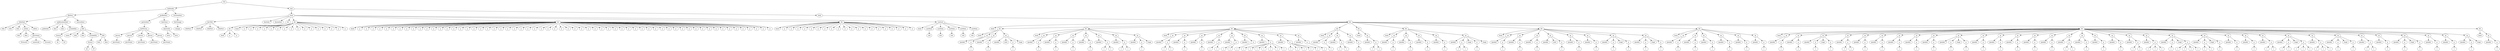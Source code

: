 digraph Tree {
	"t0" [label = "TEI"];
	"t1" [label = "teiHeader"];
	"t2" [label = "fileDesc"];
	"t3" [label = "titleStmt"];
	"t4" [label = "title"];
	"t5" [label = "title"];
	"t6" [label = "title"];
	"t7" [label = "author"];
	"t8" [label = "idno"];
	"t9" [label = "idno"];
	"t10" [label = "persName"];
	"t11" [label = "forename"];
	"t12" [label = "nameLink"];
	"t13" [label = "surname"];
	"t14" [label = "editor"];
	"t15" [label = "publicationStmt"];
	"t16" [label = "publisher"];
	"t17" [label = "idno"];
	"t18" [label = "idno"];
	"t19" [label = "availability"];
	"t20" [label = "licence"];
	"t21" [label = "ab"];
	"t22" [label = "ref"];
	"t23" [label = "sourceDesc"];
	"t24" [label = "bibl"];
	"t25" [label = "name"];
	"t26" [label = "idno"];
	"t27" [label = "idno"];
	"t28" [label = "availability"];
	"t29" [label = "licence"];
	"t30" [label = "ab"];
	"t31" [label = "ref"];
	"t32" [label = "bibl"];
	"t33" [label = "date"];
	"t34" [label = "idno"];
	"t35" [label = "profileDesc"];
	"t36" [label = "particDesc"];
	"t37" [label = "listPerson"];
	"t38" [label = "person"];
	"t39" [label = "persName"];
	"t40" [label = "person"];
	"t41" [label = "persName"];
	"t42" [label = "person"];
	"t43" [label = "persName"];
	"t44" [label = "person"];
	"t45" [label = "persName"];
	"t46" [label = "person"];
	"t47" [label = "persName"];
	"t48" [label = "textClass"];
	"t49" [label = "keywords"];
	"t50" [label = "term"];
	"t51" [label = "term"];
	"t52" [label = "revisionDesc"];
	"t53" [label = "listChange"];
	"t54" [label = "change"];
	"t55" [label = "text"];
	"t56" [label = "front"];
	"t57" [label = "docTitle"];
	"t58" [label = "titlePart"];
	"t59" [label = "titlePart"];
	"t60" [label = "titlePart"];
	"t61" [label = "titlePart"];
	"t62" [label = "docDate"];
	"t63" [label = "docAuthor"];
	"t64" [label = "div"];
	"t65" [label = "div"];
	"t66" [label = "head"];
	"t67" [label = "p"];
	"t68" [label = "p"];
	"t69" [label = "div"];
	"t70" [label = "head"];
	"t71" [label = "p"];
	"t72" [label = "p"];
	"t73" [label = "p"];
	"t74" [label = "p"];
	"t75" [label = "p"];
	"t76" [label = "p"];
	"t77" [label = "p"];
	"t78" [label = "p"];
	"t79" [label = "p"];
	"t80" [label = "p"];
	"t81" [label = "p"];
	"t82" [label = "p"];
	"t83" [label = "p"];
	"t84" [label = "p"];
	"t85" [label = "p"];
	"t86" [label = "p"];
	"t87" [label = "div"];
	"t88" [label = "head"];
	"t89" [label = "p"];
	"t90" [label = "p"];
	"t91" [label = "p"];
	"t92" [label = "p"];
	"t93" [label = "p"];
	"t94" [label = "p"];
	"t95" [label = "p"];
	"t96" [label = "p"];
	"t97" [label = "p"];
	"t98" [label = "p"];
	"t99" [label = "p"];
	"t100" [label = "p"];
	"t101" [label = "p"];
	"t102" [label = "p"];
	"t103" [label = "p"];
	"t104" [label = "p"];
	"t105" [label = "p"];
	"t106" [label = "p"];
	"t107" [label = "p"];
	"t108" [label = "p"];
	"t109" [label = "p"];
	"t110" [label = "p"];
	"t111" [label = "p"];
	"t112" [label = "p"];
	"t113" [label = "p"];
	"t114" [label = "p"];
	"t115" [label = "p"];
	"t116" [label = "p"];
	"t117" [label = "p"];
	"t118" [label = "p"];
	"t119" [label = "p"];
	"t120" [label = "p"];
	"t121" [label = "p"];
	"t122" [label = "p"];
	"t123" [label = "p"];
	"t124" [label = "p"];
	"t125" [label = "p"];
	"t126" [label = "p"];
	"t127" [label = "p"];
	"t128" [label = "p"];
	"t129" [label = "p"];
	"t130" [label = "p"];
	"t131" [label = "p"];
	"t132" [label = "p"];
	"t133" [label = "p"];
	"t134" [label = "p"];
	"t135" [label = "p"];
	"t136" [label = "p"];
	"t137" [label = "p"];
	"t138" [label = "p"];
	"t139" [label = "p"];
	"t140" [label = "p"];
	"t141" [label = "p"];
	"t142" [label = "p"];
	"t143" [label = "p"];
	"t144" [label = "p"];
	"t145" [label = "p"];
	"t146" [label = "p"];
	"t147" [label = "p"];
	"t148" [label = "p"];
	"t149" [label = "p"];
	"t150" [label = "p"];
	"t151" [label = "div"];
	"t152" [label = "head"];
	"t153" [label = "p"];
	"t154" [label = "p"];
	"t155" [label = "p"];
	"t156" [label = "p"];
	"t157" [label = "p"];
	"t158" [label = "p"];
	"t159" [label = "p"];
	"t160" [label = "p"];
	"t161" [label = "p"];
	"t162" [label = "p"];
	"t163" [label = "p"];
	"t164" [label = "p"];
	"t165" [label = "p"];
	"t166" [label = "p"];
	"t167" [label = "p"];
	"t168" [label = "p"];
	"t169" [label = "p"];
	"t170" [label = "p"];
	"t171" [label = "p"];
	"t172" [label = "p"];
	"t173" [label = "castList"];
	"t174" [label = "head"];
	"t175" [label = "castItem"];
	"t176" [label = "role"];
	"t177" [label = "castItem"];
	"t178" [label = "role"];
	"t179" [label = "castItem"];
	"t180" [label = "role"];
	"t181" [label = "castItem"];
	"t182" [label = "role"];
	"t183" [label = "castItem"];
	"t184" [label = "role"];
	"t185" [label = "body"];
	"t186" [label = "div"];
	"t187" [label = "head"];
	"t188" [label = "div"];
	"t189" [label = "head"];
	"t190" [label = "sp"];
	"t191" [label = "speaker"];
	"t192" [label = "p"];
	"t193" [label = "s"];
	"t194" [label = "sp"];
	"t195" [label = "speaker"];
	"t196" [label = "p"];
	"t197" [label = "s"];
	"t198" [label = "sp"];
	"t199" [label = "speaker"];
	"t200" [label = "note"];
	"t201" [label = "p"];
	"t202" [label = "s"];
	"t203" [label = "stage"];
	"t204" [label = "div"];
	"t205" [label = "head"];
	"t206" [label = "sp"];
	"t207" [label = "speaker"];
	"t208" [label = "p"];
	"t209" [label = "s"];
	"t210" [label = "sp"];
	"t211" [label = "speaker"];
	"t212" [label = "p"];
	"t213" [label = "s"];
	"t214" [label = "sp"];
	"t215" [label = "speaker"];
	"t216" [label = "p"];
	"t217" [label = "s"];
	"t218" [label = "sp"];
	"t219" [label = "speaker"];
	"t220" [label = "p"];
	"t221" [label = "s"];
	"t222" [label = "sp"];
	"t223" [label = "speaker"];
	"t224" [label = "p"];
	"t225" [label = "s"];
	"t226" [label = "s"];
	"t227" [label = "sp"];
	"t228" [label = "speaker"];
	"t229" [label = "p"];
	"t230" [label = "s"];
	"t231" [label = "s"];
	"t232" [label = "sp"];
	"t233" [label = "speaker"];
	"t234" [label = "p"];
	"t235" [label = "s"];
	"t236" [label = "stage"];
	"t237" [label = "div"];
	"t238" [label = "head"];
	"t239" [label = "sp"];
	"t240" [label = "speaker"];
	"t241" [label = "p"];
	"t242" [label = "s"];
	"t243" [label = "s"];
	"t244" [label = "sp"];
	"t245" [label = "speaker"];
	"t246" [label = "p"];
	"t247" [label = "s"];
	"t248" [label = "sp"];
	"t249" [label = "speaker"];
	"t250" [label = "p"];
	"t251" [label = "s"];
	"t252" [label = "sp"];
	"t253" [label = "speaker"];
	"t254" [label = "p"];
	"t255" [label = "s"];
	"t256" [label = "s"];
	"t257" [label = "sp"];
	"t258" [label = "speaker"];
	"t259" [label = "p"];
	"t260" [label = "s"];
	"t261" [label = "s"];
	"t262" [label = "sp"];
	"t263" [label = "speaker"];
	"t264" [label = "p"];
	"t265" [label = "s"];
	"t266" [label = "sp"];
	"t267" [label = "speaker"];
	"t268" [label = "p"];
	"t269" [label = "s"];
	"t270" [label = "s"];
	"t271" [label = "s"];
	"t272" [label = "s"];
	"t273" [label = "s"];
	"t274" [label = "s"];
	"t275" [label = "s"];
	"t276" [label = "sp"];
	"t277" [label = "speaker"];
	"t278" [label = "p"];
	"t279" [label = "s"];
	"t280" [label = "s"];
	"t281" [label = "s"];
	"t282" [label = "s"];
	"t283" [label = "s"];
	"t284" [label = "sp"];
	"t285" [label = "speaker"];
	"t286" [label = "p"];
	"t287" [label = "s"];
	"t288" [label = "div"];
	"t289" [label = "head"];
	"t290" [label = "sp"];
	"t291" [label = "speaker"];
	"t292" [label = "p"];
	"t293" [label = "s"];
	"t294" [label = "sp"];
	"t295" [label = "speaker"];
	"t296" [label = "p"];
	"t297" [label = "s"];
	"t298" [label = "s"];
	"t299" [label = "sp"];
	"t300" [label = "speaker"];
	"t301" [label = "p"];
	"t302" [label = "s"];
	"t303" [label = "div"];
	"t304" [label = "head"];
	"t305" [label = "sp"];
	"t306" [label = "speaker"];
	"t307" [label = "p"];
	"t308" [label = "s"];
	"t309" [label = "s"];
	"t310" [label = "div"];
	"t311" [label = "head"];
	"t312" [label = "sp"];
	"t313" [label = "speaker"];
	"t314" [label = "p"];
	"t315" [label = "s"];
	"t316" [label = "sp"];
	"t317" [label = "speaker"];
	"t318" [label = "p"];
	"t319" [label = "s"];
	"t320" [label = "sp"];
	"t321" [label = "speaker"];
	"t322" [label = "p"];
	"t323" [label = "s"];
	"t324" [label = "sp"];
	"t325" [label = "speaker"];
	"t326" [label = "p"];
	"t327" [label = "s"];
	"t328" [label = "sp"];
	"t329" [label = "speaker"];
	"t330" [label = "p"];
	"t331" [label = "s"];
	"t332" [label = "s"];
	"t333" [label = "stage"];
	"t334" [label = "p"];
	"t335" [label = "s"];
	"t336" [label = "stage"];
	"t337" [label = "div"];
	"t338" [label = "head"];
	"t339" [label = "sp"];
	"t340" [label = "speaker"];
	"t341" [label = "p"];
	"t342" [label = "s"];
	"t343" [label = "sp"];
	"t344" [label = "speaker"];
	"t345" [label = "p"];
	"t346" [label = "s"];
	"t347" [label = "sp"];
	"t348" [label = "speaker"];
	"t349" [label = "p"];
	"t350" [label = "s"];
	"t351" [label = "sp"];
	"t352" [label = "speaker"];
	"t353" [label = "note"];
	"t354" [label = "p"];
	"t355" [label = "s"];
	"t356" [label = "sp"];
	"t357" [label = "speaker"];
	"t358" [label = "p"];
	"t359" [label = "s"];
	"t360" [label = "sp"];
	"t361" [label = "speaker"];
	"t362" [label = "p"];
	"t363" [label = "s"];
	"t364" [label = "sp"];
	"t365" [label = "speaker"];
	"t366" [label = "p"];
	"t367" [label = "s"];
	"t368" [label = "stage"];
	"t369" [label = "p"];
	"t370" [label = "s"];
	"t371" [label = "sp"];
	"t372" [label = "speaker"];
	"t373" [label = "p"];
	"t374" [label = "s"];
	"t375" [label = "stage"];
	"t376" [label = "p"];
	"t377" [label = "s"];
	"t378" [label = "div"];
	"t379" [label = "head"];
	"t380" [label = "sp"];
	"t381" [label = "speaker"];
	"t382" [label = "p"];
	"t383" [label = "s"];
	"t384" [label = "sp"];
	"t385" [label = "speaker"];
	"t386" [label = "p"];
	"t387" [label = "s"];
	"t388" [label = "sp"];
	"t389" [label = "speaker"];
	"t390" [label = "p"];
	"t391" [label = "s"];
	"t392" [label = "sp"];
	"t393" [label = "speaker"];
	"t394" [label = "p"];
	"t395" [label = "s"];
	"t396" [label = "sp"];
	"t397" [label = "speaker"];
	"t398" [label = "p"];
	"t399" [label = "s"];
	"t400" [label = "sp"];
	"t401" [label = "speaker"];
	"t402" [label = "p"];
	"t403" [label = "s"];
	"t404" [label = "div"];
	"t405" [label = "head"];
	"t406" [label = "sp"];
	"t407" [label = "speaker"];
	"t408" [label = "p"];
	"t409" [label = "s"];
	"t410" [label = "sp"];
	"t411" [label = "speaker"];
	"t412" [label = "p"];
	"t413" [label = "s"];
	"t414" [label = "sp"];
	"t415" [label = "speaker"];
	"t416" [label = "p"];
	"t417" [label = "s"];
	"t418" [label = "stage"];
	"t419" [label = "p"];
	"t420" [label = "s"];
	"t421" [label = "sp"];
	"t422" [label = "speaker"];
	"t423" [label = "p"];
	"t424" [label = "s"];
	"t425" [label = "s"];
	"t426" [label = "sp"];
	"t427" [label = "speaker"];
	"t428" [label = "p"];
	"t429" [label = "s"];
	"t430" [label = "sp"];
	"t431" [label = "speaker"];
	"t432" [label = "p"];
	"t433" [label = "s"];
	"t434" [label = "sp"];
	"t435" [label = "speaker"];
	"t436" [label = "p"];
	"t437" [label = "s"];
	"t438" [label = "sp"];
	"t439" [label = "speaker"];
	"t440" [label = "p"];
	"t441" [label = "s"];
	"t442" [label = "sp"];
	"t443" [label = "speaker"];
	"t444" [label = "p"];
	"t445" [label = "s"];
	"t446" [label = "sp"];
	"t447" [label = "speaker"];
	"t448" [label = "p"];
	"t449" [label = "s"];
	"t450" [label = "stage"];
	"t451" [label = "p"];
	"t452" [label = "s"];
	"t453" [label = "sp"];
	"t454" [label = "speaker"];
	"t455" [label = "p"];
	"t456" [label = "s"];
	"t457" [label = "sp"];
	"t458" [label = "speaker"];
	"t459" [label = "p"];
	"t460" [label = "s"];
	"t461" [label = "sp"];
	"t462" [label = "speaker"];
	"t463" [label = "p"];
	"t464" [label = "s"];
	"t465" [label = "sp"];
	"t466" [label = "speaker"];
	"t467" [label = "p"];
	"t468" [label = "s"];
	"t469" [label = "sp"];
	"t470" [label = "speaker"];
	"t471" [label = "p"];
	"t472" [label = "s"];
	"t473" [label = "sp"];
	"t474" [label = "speaker"];
	"t475" [label = "p"];
	"t476" [label = "s"];
	"t477" [label = "s"];
	"t478" [label = "sp"];
	"t479" [label = "speaker"];
	"t480" [label = "p"];
	"t481" [label = "s"];
	"t482" [label = "sp"];
	"t483" [label = "speaker"];
	"t484" [label = "p"];
	"t485" [label = "s"];
	"t486" [label = "sp"];
	"t487" [label = "speaker"];
	"t488" [label = "p"];
	"t489" [label = "s"];
	"t490" [label = "sp"];
	"t491" [label = "speaker"];
	"t492" [label = "p"];
	"t493" [label = "s"];
	"t494" [label = "s"];
	"t495" [label = "sp"];
	"t496" [label = "speaker"];
	"t497" [label = "p"];
	"t498" [label = "s"];
	"t499" [label = "s"];
	"t500" [label = "s"];
	"t501" [label = "sp"];
	"t502" [label = "speaker"];
	"t503" [label = "p"];
	"t504" [label = "s"];
	"t505" [label = "stage"];
	"t506" [label = "p"];
	"t507" [label = "s"];
	"t508" [label = "s"];
	"t509" [label = "s"];
	"t510" [label = "s"];
	"t511" [label = "sp"];
	"t512" [label = "speaker"];
	"t513" [label = "p"];
	"t514" [label = "s"];
	"t515" [label = "s"];
	"t516" [label = "stage"];
	"t517" [label = "p"];
	"t518" [label = "s"];
	"t519" [label = "sp"];
	"t520" [label = "speaker"];
	"t521" [label = "p"];
	"t522" [label = "s"];
	"t523" [label = "sp"];
	"t524" [label = "speaker"];
	"t525" [label = "p"];
	"t526" [label = "s"];
	"t527" [label = "sp"];
	"t528" [label = "speaker"];
	"t529" [label = "p"];
	"t530" [label = "s"];
	"t531" [label = "s"];
	"t532" [label = "sp"];
	"t533" [label = "speaker"];
	"t534" [label = "p"];
	"t535" [label = "s"];
	"t536" [label = "s"];
	"t537" [label = "stage"];
	"t538" [label = "p"];
	"t539" [label = "s"];
	"t540" [label = "s"];
	"t541" [label = "s"];
	"t542" [label = "sp"];
	"t543" [label = "speaker"];
	"t544" [label = "p"];
	"t545" [label = "s"];
	"t546" [label = "s"];
	"t547" [label = "s"];
	"t548" [label = "sp"];
	"t549" [label = "speaker"];
	"t550" [label = "p"];
	"t551" [label = "s"];
	"t552" [label = "stage"];
	"t553" [label = "p"];
	"t554" [label = "s"];
	"t555" [label = "sp"];
	"t556" [label = "speaker"];
	"t557" [label = "p"];
	"t558" [label = "s"];
	"t559" [label = "s"];
	"t560" [label = "sp"];
	"t561" [label = "speaker"];
	"t562" [label = "p"];
	"t563" [label = "s"];
	"t564" [label = "sp"];
	"t565" [label = "speaker"];
	"t566" [label = "p"];
	"t567" [label = "s"];
	"t568" [label = "stage"];
	"t569" [label = "p"];
	"t570" [label = "s"];
	"t571" [label = "sp"];
	"t572" [label = "speaker"];
	"t573" [label = "p"];
	"t574" [label = "s"];
	"t575" [label = "sp"];
	"t576" [label = "speaker"];
	"t577" [label = "p"];
	"t578" [label = "s"];
	"t579" [label = "sp"];
	"t580" [label = "speaker"];
	"t581" [label = "p"];
	"t582" [label = "s"];
	"t583" [label = "stage"];
	"t584" [label = "div"];
	"t585" [label = "head"];
	"t586" [label = "sp"];
	"t587" [label = "speaker"];
	"t588" [label = "p"];
	"t589" [label = "s"];
	"t0" -> "t1";
	"t1" -> "t2";
	"t2" -> "t3";
	"t3" -> "t4";
	"t3" -> "t5";
	"t3" -> "t6";
	"t3" -> "t7";
	"t7" -> "t8";
	"t7" -> "t9";
	"t7" -> "t10";
	"t10" -> "t11";
	"t10" -> "t12";
	"t10" -> "t13";
	"t3" -> "t14";
	"t2" -> "t15";
	"t15" -> "t16";
	"t15" -> "t17";
	"t15" -> "t18";
	"t15" -> "t19";
	"t19" -> "t20";
	"t20" -> "t21";
	"t20" -> "t22";
	"t2" -> "t23";
	"t23" -> "t24";
	"t24" -> "t25";
	"t24" -> "t26";
	"t24" -> "t27";
	"t24" -> "t28";
	"t28" -> "t29";
	"t29" -> "t30";
	"t29" -> "t31";
	"t24" -> "t32";
	"t32" -> "t33";
	"t32" -> "t34";
	"t1" -> "t35";
	"t35" -> "t36";
	"t36" -> "t37";
	"t37" -> "t38";
	"t38" -> "t39";
	"t37" -> "t40";
	"t40" -> "t41";
	"t37" -> "t42";
	"t42" -> "t43";
	"t37" -> "t44";
	"t44" -> "t45";
	"t37" -> "t46";
	"t46" -> "t47";
	"t35" -> "t48";
	"t48" -> "t49";
	"t49" -> "t50";
	"t49" -> "t51";
	"t1" -> "t52";
	"t52" -> "t53";
	"t53" -> "t54";
	"t0" -> "t55";
	"t55" -> "t56";
	"t56" -> "t57";
	"t57" -> "t58";
	"t57" -> "t59";
	"t57" -> "t60";
	"t57" -> "t61";
	"t56" -> "t62";
	"t56" -> "t63";
	"t56" -> "t64";
	"t64" -> "t65";
	"t65" -> "t66";
	"t65" -> "t67";
	"t65" -> "t68";
	"t56" -> "t69";
	"t69" -> "t70";
	"t69" -> "t71";
	"t69" -> "t72";
	"t69" -> "t73";
	"t69" -> "t74";
	"t69" -> "t75";
	"t69" -> "t76";
	"t69" -> "t77";
	"t69" -> "t78";
	"t69" -> "t79";
	"t69" -> "t80";
	"t69" -> "t81";
	"t69" -> "t82";
	"t69" -> "t83";
	"t69" -> "t84";
	"t69" -> "t85";
	"t69" -> "t86";
	"t56" -> "t87";
	"t87" -> "t88";
	"t87" -> "t89";
	"t87" -> "t90";
	"t87" -> "t91";
	"t87" -> "t92";
	"t87" -> "t93";
	"t87" -> "t94";
	"t87" -> "t95";
	"t87" -> "t96";
	"t87" -> "t97";
	"t87" -> "t98";
	"t87" -> "t99";
	"t87" -> "t100";
	"t87" -> "t101";
	"t87" -> "t102";
	"t87" -> "t103";
	"t87" -> "t104";
	"t87" -> "t105";
	"t87" -> "t106";
	"t87" -> "t107";
	"t87" -> "t108";
	"t87" -> "t109";
	"t87" -> "t110";
	"t87" -> "t111";
	"t87" -> "t112";
	"t87" -> "t113";
	"t87" -> "t114";
	"t87" -> "t115";
	"t87" -> "t116";
	"t87" -> "t117";
	"t87" -> "t118";
	"t87" -> "t119";
	"t87" -> "t120";
	"t87" -> "t121";
	"t87" -> "t122";
	"t87" -> "t123";
	"t87" -> "t124";
	"t87" -> "t125";
	"t87" -> "t126";
	"t87" -> "t127";
	"t87" -> "t128";
	"t87" -> "t129";
	"t87" -> "t130";
	"t87" -> "t131";
	"t87" -> "t132";
	"t87" -> "t133";
	"t87" -> "t134";
	"t87" -> "t135";
	"t87" -> "t136";
	"t87" -> "t137";
	"t87" -> "t138";
	"t87" -> "t139";
	"t87" -> "t140";
	"t87" -> "t141";
	"t87" -> "t142";
	"t87" -> "t143";
	"t87" -> "t144";
	"t87" -> "t145";
	"t87" -> "t146";
	"t87" -> "t147";
	"t87" -> "t148";
	"t87" -> "t149";
	"t87" -> "t150";
	"t56" -> "t151";
	"t151" -> "t152";
	"t151" -> "t153";
	"t151" -> "t154";
	"t151" -> "t155";
	"t151" -> "t156";
	"t151" -> "t157";
	"t151" -> "t158";
	"t151" -> "t159";
	"t151" -> "t160";
	"t151" -> "t161";
	"t151" -> "t162";
	"t151" -> "t163";
	"t151" -> "t164";
	"t151" -> "t165";
	"t151" -> "t166";
	"t151" -> "t167";
	"t151" -> "t168";
	"t151" -> "t169";
	"t151" -> "t170";
	"t151" -> "t171";
	"t151" -> "t172";
	"t56" -> "t173";
	"t173" -> "t174";
	"t173" -> "t175";
	"t175" -> "t176";
	"t173" -> "t177";
	"t177" -> "t178";
	"t173" -> "t179";
	"t179" -> "t180";
	"t173" -> "t181";
	"t181" -> "t182";
	"t173" -> "t183";
	"t183" -> "t184";
	"t55" -> "t185";
	"t185" -> "t186";
	"t186" -> "t187";
	"t186" -> "t188";
	"t188" -> "t189";
	"t188" -> "t190";
	"t190" -> "t191";
	"t190" -> "t192";
	"t192" -> "t193";
	"t188" -> "t194";
	"t194" -> "t195";
	"t194" -> "t196";
	"t196" -> "t197";
	"t188" -> "t198";
	"t198" -> "t199";
	"t198" -> "t200";
	"t198" -> "t201";
	"t201" -> "t202";
	"t198" -> "t203";
	"t186" -> "t204";
	"t204" -> "t205";
	"t204" -> "t206";
	"t206" -> "t207";
	"t206" -> "t208";
	"t208" -> "t209";
	"t204" -> "t210";
	"t210" -> "t211";
	"t210" -> "t212";
	"t212" -> "t213";
	"t204" -> "t214";
	"t214" -> "t215";
	"t214" -> "t216";
	"t216" -> "t217";
	"t204" -> "t218";
	"t218" -> "t219";
	"t218" -> "t220";
	"t220" -> "t221";
	"t204" -> "t222";
	"t222" -> "t223";
	"t222" -> "t224";
	"t224" -> "t225";
	"t224" -> "t226";
	"t204" -> "t227";
	"t227" -> "t228";
	"t227" -> "t229";
	"t229" -> "t230";
	"t229" -> "t231";
	"t204" -> "t232";
	"t232" -> "t233";
	"t232" -> "t234";
	"t234" -> "t235";
	"t232" -> "t236";
	"t186" -> "t237";
	"t237" -> "t238";
	"t237" -> "t239";
	"t239" -> "t240";
	"t239" -> "t241";
	"t241" -> "t242";
	"t241" -> "t243";
	"t237" -> "t244";
	"t244" -> "t245";
	"t244" -> "t246";
	"t246" -> "t247";
	"t237" -> "t248";
	"t248" -> "t249";
	"t248" -> "t250";
	"t250" -> "t251";
	"t237" -> "t252";
	"t252" -> "t253";
	"t252" -> "t254";
	"t254" -> "t255";
	"t254" -> "t256";
	"t237" -> "t257";
	"t257" -> "t258";
	"t257" -> "t259";
	"t259" -> "t260";
	"t259" -> "t261";
	"t237" -> "t262";
	"t262" -> "t263";
	"t262" -> "t264";
	"t264" -> "t265";
	"t237" -> "t266";
	"t266" -> "t267";
	"t266" -> "t268";
	"t268" -> "t269";
	"t268" -> "t270";
	"t268" -> "t271";
	"t268" -> "t272";
	"t268" -> "t273";
	"t268" -> "t274";
	"t268" -> "t275";
	"t237" -> "t276";
	"t276" -> "t277";
	"t276" -> "t278";
	"t278" -> "t279";
	"t278" -> "t280";
	"t278" -> "t281";
	"t278" -> "t282";
	"t278" -> "t283";
	"t237" -> "t284";
	"t284" -> "t285";
	"t284" -> "t286";
	"t286" -> "t287";
	"t186" -> "t288";
	"t288" -> "t289";
	"t288" -> "t290";
	"t290" -> "t291";
	"t290" -> "t292";
	"t292" -> "t293";
	"t288" -> "t294";
	"t294" -> "t295";
	"t294" -> "t296";
	"t296" -> "t297";
	"t296" -> "t298";
	"t288" -> "t299";
	"t299" -> "t300";
	"t299" -> "t301";
	"t301" -> "t302";
	"t186" -> "t303";
	"t303" -> "t304";
	"t303" -> "t305";
	"t305" -> "t306";
	"t305" -> "t307";
	"t307" -> "t308";
	"t307" -> "t309";
	"t186" -> "t310";
	"t310" -> "t311";
	"t310" -> "t312";
	"t312" -> "t313";
	"t312" -> "t314";
	"t314" -> "t315";
	"t310" -> "t316";
	"t316" -> "t317";
	"t316" -> "t318";
	"t318" -> "t319";
	"t310" -> "t320";
	"t320" -> "t321";
	"t320" -> "t322";
	"t322" -> "t323";
	"t310" -> "t324";
	"t324" -> "t325";
	"t324" -> "t326";
	"t326" -> "t327";
	"t310" -> "t328";
	"t328" -> "t329";
	"t328" -> "t330";
	"t330" -> "t331";
	"t330" -> "t332";
	"t328" -> "t333";
	"t328" -> "t334";
	"t334" -> "t335";
	"t328" -> "t336";
	"t186" -> "t337";
	"t337" -> "t338";
	"t337" -> "t339";
	"t339" -> "t340";
	"t339" -> "t341";
	"t341" -> "t342";
	"t337" -> "t343";
	"t343" -> "t344";
	"t343" -> "t345";
	"t345" -> "t346";
	"t337" -> "t347";
	"t347" -> "t348";
	"t347" -> "t349";
	"t349" -> "t350";
	"t337" -> "t351";
	"t351" -> "t352";
	"t351" -> "t353";
	"t351" -> "t354";
	"t354" -> "t355";
	"t337" -> "t356";
	"t356" -> "t357";
	"t356" -> "t358";
	"t358" -> "t359";
	"t337" -> "t360";
	"t360" -> "t361";
	"t360" -> "t362";
	"t362" -> "t363";
	"t337" -> "t364";
	"t364" -> "t365";
	"t364" -> "t366";
	"t366" -> "t367";
	"t364" -> "t368";
	"t364" -> "t369";
	"t369" -> "t370";
	"t337" -> "t371";
	"t371" -> "t372";
	"t371" -> "t373";
	"t373" -> "t374";
	"t371" -> "t375";
	"t371" -> "t376";
	"t376" -> "t377";
	"t186" -> "t378";
	"t378" -> "t379";
	"t378" -> "t380";
	"t380" -> "t381";
	"t380" -> "t382";
	"t382" -> "t383";
	"t378" -> "t384";
	"t384" -> "t385";
	"t384" -> "t386";
	"t386" -> "t387";
	"t378" -> "t388";
	"t388" -> "t389";
	"t388" -> "t390";
	"t390" -> "t391";
	"t378" -> "t392";
	"t392" -> "t393";
	"t392" -> "t394";
	"t394" -> "t395";
	"t378" -> "t396";
	"t396" -> "t397";
	"t396" -> "t398";
	"t398" -> "t399";
	"t378" -> "t400";
	"t400" -> "t401";
	"t400" -> "t402";
	"t402" -> "t403";
	"t186" -> "t404";
	"t404" -> "t405";
	"t404" -> "t406";
	"t406" -> "t407";
	"t406" -> "t408";
	"t408" -> "t409";
	"t404" -> "t410";
	"t410" -> "t411";
	"t410" -> "t412";
	"t412" -> "t413";
	"t404" -> "t414";
	"t414" -> "t415";
	"t414" -> "t416";
	"t416" -> "t417";
	"t414" -> "t418";
	"t414" -> "t419";
	"t419" -> "t420";
	"t404" -> "t421";
	"t421" -> "t422";
	"t421" -> "t423";
	"t423" -> "t424";
	"t423" -> "t425";
	"t404" -> "t426";
	"t426" -> "t427";
	"t426" -> "t428";
	"t428" -> "t429";
	"t404" -> "t430";
	"t430" -> "t431";
	"t430" -> "t432";
	"t432" -> "t433";
	"t404" -> "t434";
	"t434" -> "t435";
	"t434" -> "t436";
	"t436" -> "t437";
	"t404" -> "t438";
	"t438" -> "t439";
	"t438" -> "t440";
	"t440" -> "t441";
	"t404" -> "t442";
	"t442" -> "t443";
	"t442" -> "t444";
	"t444" -> "t445";
	"t404" -> "t446";
	"t446" -> "t447";
	"t446" -> "t448";
	"t448" -> "t449";
	"t446" -> "t450";
	"t446" -> "t451";
	"t451" -> "t452";
	"t404" -> "t453";
	"t453" -> "t454";
	"t453" -> "t455";
	"t455" -> "t456";
	"t404" -> "t457";
	"t457" -> "t458";
	"t457" -> "t459";
	"t459" -> "t460";
	"t404" -> "t461";
	"t461" -> "t462";
	"t461" -> "t463";
	"t463" -> "t464";
	"t404" -> "t465";
	"t465" -> "t466";
	"t465" -> "t467";
	"t467" -> "t468";
	"t404" -> "t469";
	"t469" -> "t470";
	"t469" -> "t471";
	"t471" -> "t472";
	"t404" -> "t473";
	"t473" -> "t474";
	"t473" -> "t475";
	"t475" -> "t476";
	"t475" -> "t477";
	"t404" -> "t478";
	"t478" -> "t479";
	"t478" -> "t480";
	"t480" -> "t481";
	"t404" -> "t482";
	"t482" -> "t483";
	"t482" -> "t484";
	"t484" -> "t485";
	"t404" -> "t486";
	"t486" -> "t487";
	"t486" -> "t488";
	"t488" -> "t489";
	"t404" -> "t490";
	"t490" -> "t491";
	"t490" -> "t492";
	"t492" -> "t493";
	"t492" -> "t494";
	"t404" -> "t495";
	"t495" -> "t496";
	"t495" -> "t497";
	"t497" -> "t498";
	"t497" -> "t499";
	"t497" -> "t500";
	"t404" -> "t501";
	"t501" -> "t502";
	"t501" -> "t503";
	"t503" -> "t504";
	"t501" -> "t505";
	"t501" -> "t506";
	"t506" -> "t507";
	"t506" -> "t508";
	"t506" -> "t509";
	"t506" -> "t510";
	"t404" -> "t511";
	"t511" -> "t512";
	"t511" -> "t513";
	"t513" -> "t514";
	"t513" -> "t515";
	"t511" -> "t516";
	"t511" -> "t517";
	"t517" -> "t518";
	"t404" -> "t519";
	"t519" -> "t520";
	"t519" -> "t521";
	"t521" -> "t522";
	"t404" -> "t523";
	"t523" -> "t524";
	"t523" -> "t525";
	"t525" -> "t526";
	"t404" -> "t527";
	"t527" -> "t528";
	"t527" -> "t529";
	"t529" -> "t530";
	"t529" -> "t531";
	"t404" -> "t532";
	"t532" -> "t533";
	"t532" -> "t534";
	"t534" -> "t535";
	"t534" -> "t536";
	"t532" -> "t537";
	"t532" -> "t538";
	"t538" -> "t539";
	"t538" -> "t540";
	"t538" -> "t541";
	"t404" -> "t542";
	"t542" -> "t543";
	"t542" -> "t544";
	"t544" -> "t545";
	"t544" -> "t546";
	"t544" -> "t547";
	"t404" -> "t548";
	"t548" -> "t549";
	"t548" -> "t550";
	"t550" -> "t551";
	"t548" -> "t552";
	"t548" -> "t553";
	"t553" -> "t554";
	"t404" -> "t555";
	"t555" -> "t556";
	"t555" -> "t557";
	"t557" -> "t558";
	"t557" -> "t559";
	"t404" -> "t560";
	"t560" -> "t561";
	"t560" -> "t562";
	"t562" -> "t563";
	"t404" -> "t564";
	"t564" -> "t565";
	"t564" -> "t566";
	"t566" -> "t567";
	"t564" -> "t568";
	"t564" -> "t569";
	"t569" -> "t570";
	"t404" -> "t571";
	"t571" -> "t572";
	"t571" -> "t573";
	"t573" -> "t574";
	"t404" -> "t575";
	"t575" -> "t576";
	"t575" -> "t577";
	"t577" -> "t578";
	"t404" -> "t579";
	"t579" -> "t580";
	"t579" -> "t581";
	"t581" -> "t582";
	"t579" -> "t583";
	"t186" -> "t584";
	"t584" -> "t585";
	"t584" -> "t586";
	"t586" -> "t587";
	"t586" -> "t588";
	"t588" -> "t589";
}
